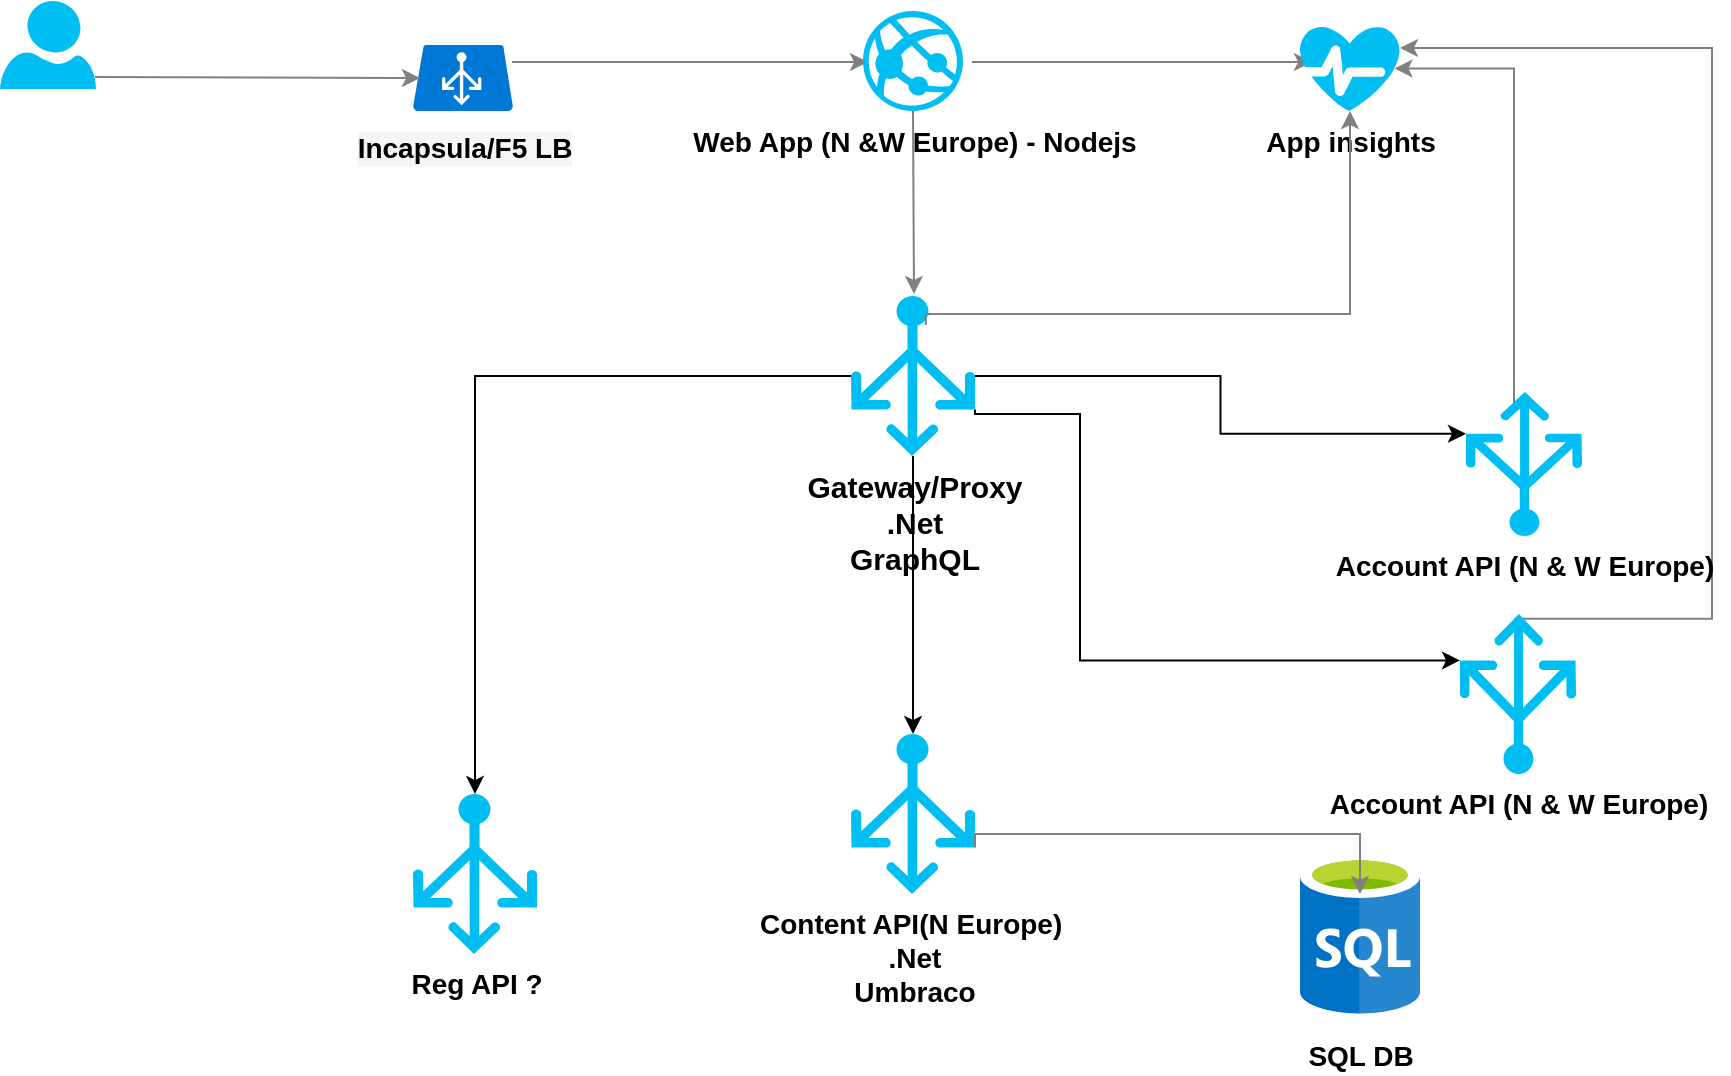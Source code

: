 <mxfile version="11.1.4" type="github"><diagram id="WI9T0HZ2pTsCkuznbFz-" name="Page-1"><mxGraphModel dx="1221" dy="589" grid="1" gridSize="10" guides="1" tooltips="1" connect="1" arrows="1" fold="1" page="1" pageScale="1" pageWidth="1169" pageHeight="827" math="0" shadow="0"><root><mxCell id="0"/><mxCell id="1" parent="0"/><mxCell id="AcxdMaKK0mU5kZiv2lnr-49" style="edgeStyle=elbowEdgeStyle;rounded=0;orthogonalLoop=1;jettySize=auto;elbow=vertical;html=1;strokeColor=#808080;entryX=-0.032;entryY=0.493;entryDx=0;entryDy=0;entryPerimeter=0;exitX=1.016;exitY=0.498;exitDx=0;exitDy=0;exitPerimeter=0;" parent="1" edge="1"><mxGeometry relative="1" as="geometry"><mxPoint x="286" y="224" as="sourcePoint"/><mxPoint x="464" y="224" as="targetPoint"/></mxGeometry></mxCell><mxCell id="RLjyjs_sm2IHfBNOWAbh-35" style="edgeStyle=elbowEdgeStyle;rounded=0;orthogonalLoop=1;jettySize=auto;html=1;strokeColor=#808080;exitX=0.5;exitY=1;exitDx=0;exitDy=0;exitPerimeter=0;" parent="1" source="0f0LiwUm1xgjmhmBiN22-12" edge="1"><mxGeometry relative="1" as="geometry"><mxPoint x="487" y="340" as="targetPoint"/><Array as="points"><mxPoint x="487" y="330"/></Array></mxGeometry></mxCell><mxCell id="RLjyjs_sm2IHfBNOWAbh-27" style="edgeStyle=elbowEdgeStyle;rounded=0;orthogonalLoop=1;jettySize=auto;html=1;strokeColor=#808080;entryX=-0.038;entryY=0.5;entryDx=0;entryDy=0;entryPerimeter=0;exitX=1.031;exitY=0.506;exitDx=0;exitDy=0;exitPerimeter=0;elbow=vertical;" parent="1" edge="1"><mxGeometry relative="1" as="geometry"><mxPoint x="516" y="224" as="sourcePoint"/><mxPoint x="686" y="224" as="targetPoint"/></mxGeometry></mxCell><mxCell id="RLjyjs_sm2IHfBNOWAbh-37" style="edgeStyle=elbowEdgeStyle;rounded=0;orthogonalLoop=1;jettySize=auto;html=1;strokeColor=#808080;entryX=0.945;entryY=0.5;entryDx=0;entryDy=0;entryPerimeter=0;" parent="1" target="0f0LiwUm1xgjmhmBiN22-23" edge="1"><mxGeometry relative="1" as="geometry"><mxPoint x="787" y="395.5" as="sourcePoint"/><mxPoint x="740" y="227" as="targetPoint"/><Array as="points"><mxPoint x="787" y="224"/><mxPoint x="787" y="230"/></Array></mxGeometry></mxCell><mxCell id="RLjyjs_sm2IHfBNOWAbh-23" value="SQL DB" style="aspect=fixed;html=1;perimeter=none;align=center;shadow=0;dashed=0;image;fontSize=14;image=img/lib/mscae/SQL_Database_generic.svg;labelBackgroundColor=#ffffff;fillColor=#4D9900;spacingTop=6;fontStyle=1" parent="1" vertex="1"><mxGeometry x="680" y="620" width="60" height="80" as="geometry"/></mxCell><mxCell id="0f0LiwUm1xgjmhmBiN22-12" value="Web App (N &amp;amp;W Europe) - Nodejs" style="verticalLabelPosition=bottom;html=1;verticalAlign=top;align=center;strokeColor=none;fillColor=#00BEF2;shape=mxgraph.azure.azure_website;pointerEvents=1;fontStyle=1;fontSize=14;" vertex="1" parent="1"><mxGeometry x="461.5" y="198.5" width="50" height="50" as="geometry"/></mxCell><mxCell id="0f0LiwUm1xgjmhmBiN22-16" value="Incapsula/F5 LB" style="shadow=0;dashed=0;html=1;strokeColor=none;labelPosition=center;verticalLabelPosition=bottom;verticalAlign=top;align=center;shape=mxgraph.mscae.cloud.azure_automatic_load_balancer;fillColor=#0079D6;pointerEvents=1;labelBackgroundColor=#F5F5F5;fontColor=#000000;spacingTop=3;fontStyle=1;fontSize=14;" vertex="1" parent="1"><mxGeometry x="236.5" y="215.5" width="50" height="33" as="geometry"/></mxCell><mxCell id="0f0LiwUm1xgjmhmBiN22-23" value="App insights" style="verticalLabelPosition=bottom;html=1;verticalAlign=top;align=center;strokeColor=none;fillColor=#00BEF2;shape=mxgraph.azure.health_monitoring;fontStyle=1;fontSize=14;" vertex="1" parent="1"><mxGeometry x="680" y="206" width="50" height="42.5" as="geometry"/></mxCell><mxCell id="0f0LiwUm1xgjmhmBiN22-66" value="" style="edgeStyle=orthogonalEdgeStyle;rounded=0;orthogonalLoop=1;jettySize=auto;html=1;" edge="1" parent="1" source="0f0LiwUm1xgjmhmBiN22-34" target="0f0LiwUm1xgjmhmBiN22-65"><mxGeometry relative="1" as="geometry"/></mxCell><mxCell id="0f0LiwUm1xgjmhmBiN22-81" value="" style="edgeStyle=orthogonalEdgeStyle;rounded=0;orthogonalLoop=1;jettySize=auto;html=1;entryX=1;entryY=0.71;entryDx=0;entryDy=0;entryPerimeter=0;exitX=1;exitY=0.71;exitDx=0;exitDy=0;exitPerimeter=0;" edge="1" parent="1" source="0f0LiwUm1xgjmhmBiN22-34" target="0f0LiwUm1xgjmhmBiN22-73"><mxGeometry relative="1" as="geometry"><mxPoint x="597.5" y="381" as="targetPoint"/><Array as="points"><mxPoint x="518" y="400"/><mxPoint x="570" y="400"/><mxPoint x="570" y="524"/></Array></mxGeometry></mxCell><mxCell id="0f0LiwUm1xgjmhmBiN22-83" value="" style="edgeStyle=orthogonalEdgeStyle;rounded=0;orthogonalLoop=1;jettySize=auto;html=1;entryX=1;entryY=0.71;entryDx=0;entryDy=0;entryPerimeter=0;" edge="1" parent="1" source="0f0LiwUm1xgjmhmBiN22-34" target="0f0LiwUm1xgjmhmBiN22-76"><mxGeometry relative="1" as="geometry"><mxPoint x="597.5" y="381" as="targetPoint"/></mxGeometry></mxCell><mxCell id="0f0LiwUm1xgjmhmBiN22-85" value="" style="edgeStyle=orthogonalEdgeStyle;rounded=0;orthogonalLoop=1;jettySize=auto;html=1;" edge="1" parent="1" source="0f0LiwUm1xgjmhmBiN22-34" target="0f0LiwUm1xgjmhmBiN22-84"><mxGeometry relative="1" as="geometry"/></mxCell><mxCell id="0f0LiwUm1xgjmhmBiN22-34" value="&lt;font style=&quot;font-size: 15px&quot;&gt;Gateway/Proxy&lt;br&gt;.Net&lt;br&gt;GraphQL&lt;/font&gt;" style="verticalLabelPosition=bottom;html=1;verticalAlign=top;align=center;strokeColor=none;fillColor=#00BEF2;shape=mxgraph.azure.load_balancer_generic;pointerEvents=1;fontStyle=1" vertex="1" parent="1"><mxGeometry x="455.5" y="341" width="62" height="80" as="geometry"/></mxCell><mxCell id="0f0LiwUm1xgjmhmBiN22-84" value="Reg API ?" style="verticalLabelPosition=bottom;html=1;verticalAlign=top;align=center;strokeColor=none;fillColor=#00BEF2;shape=mxgraph.azure.load_balancer_generic;pointerEvents=1;fontStyle=1;fontSize=14;" vertex="1" parent="1"><mxGeometry x="236.5" y="590" width="62" height="80" as="geometry"/></mxCell><mxCell id="0f0LiwUm1xgjmhmBiN22-65" value="Content API(N Europe)&amp;nbsp;&lt;br style=&quot;font-size: 14px;&quot;&gt;.Net&lt;br style=&quot;font-size: 14px;&quot;&gt;Umbraco" style="verticalLabelPosition=bottom;html=1;verticalAlign=top;align=center;strokeColor=none;fillColor=#00BEF2;shape=mxgraph.azure.load_balancer_generic;pointerEvents=1;fontStyle=1;fontSize=14;" vertex="1" parent="1"><mxGeometry x="455.5" y="560" width="62" height="80" as="geometry"/></mxCell><mxCell id="0f0LiwUm1xgjmhmBiN22-38" style="edgeStyle=elbowEdgeStyle;rounded=0;orthogonalLoop=1;jettySize=auto;elbow=vertical;html=1;strokeColor=#808080;exitX=0.603;exitY=0.182;exitDx=0;exitDy=0;exitPerimeter=0;" edge="1" parent="1" source="0f0LiwUm1xgjmhmBiN22-34" target="0f0LiwUm1xgjmhmBiN22-23"><mxGeometry relative="1" as="geometry"><mxPoint x="495.5" y="381" as="sourcePoint"/><mxPoint x="673.5" y="381" as="targetPoint"/><Array as="points"><mxPoint x="610" y="350"/></Array></mxGeometry></mxCell><mxCell id="0f0LiwUm1xgjmhmBiN22-41" style="edgeStyle=elbowEdgeStyle;rounded=0;orthogonalLoop=1;jettySize=auto;html=1;strokeColor=#808080;exitX=0.452;exitY=0.035;exitDx=0;exitDy=0;exitPerimeter=0;" edge="1" parent="1"><mxGeometry relative="1" as="geometry"><mxPoint x="787.235" y="502.412" as="sourcePoint"/><mxPoint x="730" y="217" as="targetPoint"/><Array as="points"><mxPoint x="886" y="224"/><mxPoint x="886" y="230"/></Array></mxGeometry></mxCell><mxCell id="0f0LiwUm1xgjmhmBiN22-57" value="" style="verticalLabelPosition=bottom;html=1;verticalAlign=top;align=center;strokeColor=none;fillColor=#00BEF2;shape=mxgraph.azure.user;" vertex="1" parent="1"><mxGeometry x="30" y="193.5" width="48" height="44" as="geometry"/></mxCell><mxCell id="0f0LiwUm1xgjmhmBiN22-62" style="edgeStyle=elbowEdgeStyle;rounded=0;orthogonalLoop=1;jettySize=auto;elbow=vertical;html=1;strokeColor=#808080;exitX=1.016;exitY=0.498;exitDx=0;exitDy=0;exitPerimeter=0;" edge="1" parent="1"><mxGeometry relative="1" as="geometry"><mxPoint x="77.5" y="231.5" as="sourcePoint"/><mxPoint x="240" y="232" as="targetPoint"/></mxGeometry></mxCell><mxCell id="0f0LiwUm1xgjmhmBiN22-72" style="edgeStyle=elbowEdgeStyle;rounded=0;orthogonalLoop=1;jettySize=auto;elbow=vertical;html=1;strokeColor=#808080;exitX=1;exitY=0.71;exitDx=0;exitDy=0;exitPerimeter=0;" edge="1" parent="1" source="0f0LiwUm1xgjmhmBiN22-65"><mxGeometry relative="1" as="geometry"><mxPoint x="511.5" y="610.5" as="sourcePoint"/><mxPoint x="710" y="640" as="targetPoint"/><Array as="points"><mxPoint x="600" y="610"/></Array></mxGeometry></mxCell><mxCell id="0f0LiwUm1xgjmhmBiN22-73" value="&lt;b style=&quot;font-size: 14px;&quot;&gt;Account API (N &amp;amp; W Europe)&lt;/b&gt;" style="verticalLabelPosition=bottom;html=1;verticalAlign=top;align=center;strokeColor=none;fillColor=#00BEF2;shape=mxgraph.azure.load_balancer_generic;pointerEvents=1;direction=west;fontSize=14;" vertex="1" parent="1"><mxGeometry x="760" y="500" width="58" height="80" as="geometry"/></mxCell><mxCell id="0f0LiwUm1xgjmhmBiN22-76" value="&lt;b style=&quot;font-size: 14px;&quot;&gt;Account API (N &amp;amp; W Europe)&lt;/b&gt;" style="verticalLabelPosition=bottom;html=1;verticalAlign=top;align=center;strokeColor=none;fillColor=#00BEF2;shape=mxgraph.azure.load_balancer_generic;pointerEvents=1;direction=west;fontSize=14;" vertex="1" parent="1"><mxGeometry x="763" y="389" width="58" height="72" as="geometry"/></mxCell></root></mxGraphModel></diagram></mxfile>